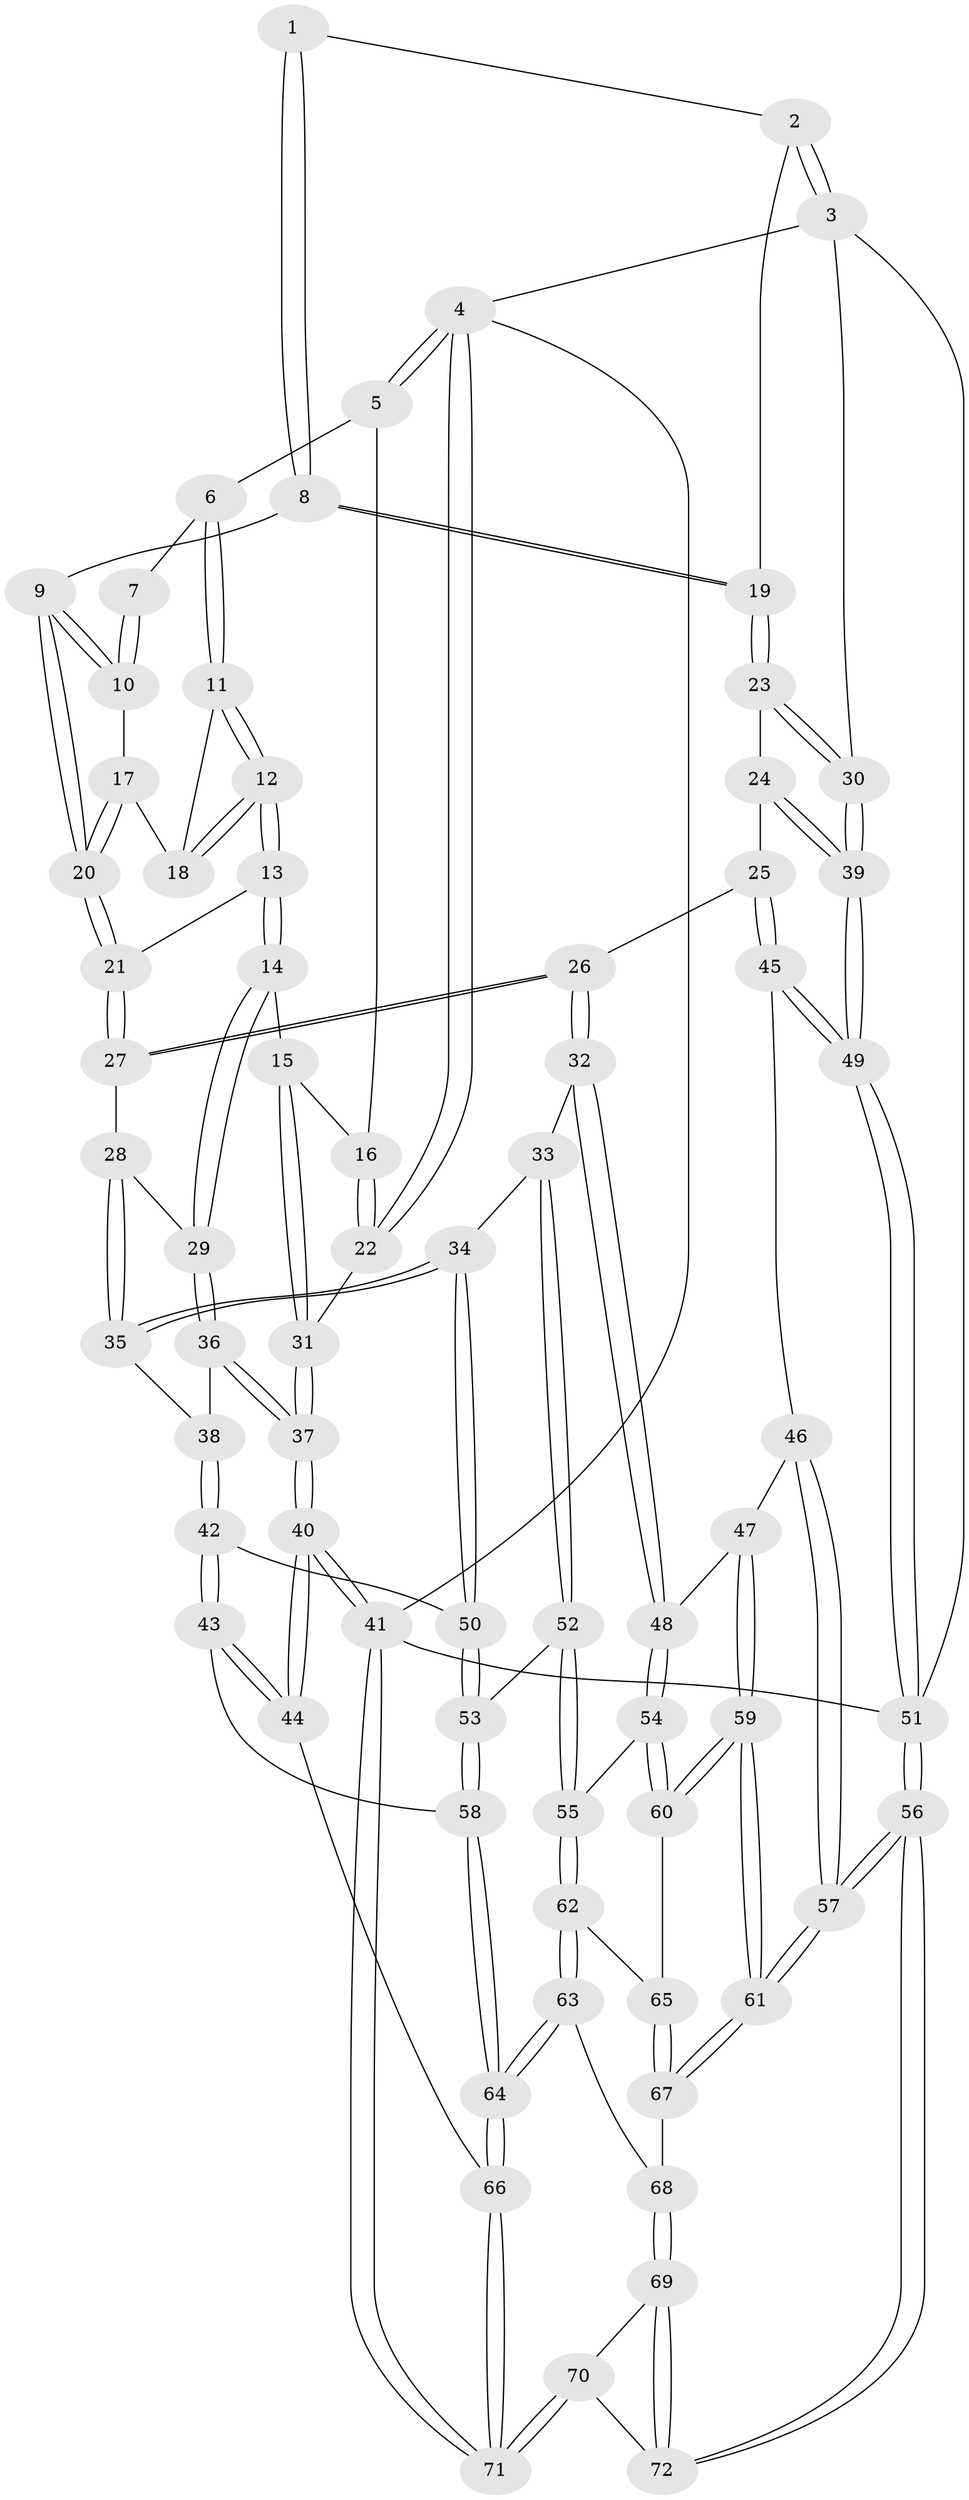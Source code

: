 // coarse degree distribution, {3: 0.45454545454545453, 4: 0.4090909090909091, 5: 0.045454545454545456, 7: 0.045454545454545456, 2: 0.045454545454545456}
// Generated by graph-tools (version 1.1) at 2025/38/03/04/25 23:38:20]
// undirected, 72 vertices, 177 edges
graph export_dot {
  node [color=gray90,style=filled];
  1 [pos="+0.6185361660858181+0"];
  2 [pos="+1+0"];
  3 [pos="+1+0"];
  4 [pos="+0+0"];
  5 [pos="+0.254652504452259+0"];
  6 [pos="+0.3336838925402069+0"];
  7 [pos="+0.5994665830914442+0"];
  8 [pos="+0.7535377845679393+0.14860596453878505"];
  9 [pos="+0.636510719965065+0.11378306004568467"];
  10 [pos="+0.5733974396605958+0.019250114391764828"];
  11 [pos="+0.35583704617322465+0"];
  12 [pos="+0.36039069021264325+0.12620152749773786"];
  13 [pos="+0.3547568511536092+0.1457943788013461"];
  14 [pos="+0.21609256262469315+0.22985690268524356"];
  15 [pos="+0.17838860044075433+0.18847793421937103"];
  16 [pos="+0.17204994551069974+0.04549866611746743"];
  17 [pos="+0.507085604992357+0.0729176052187296"];
  18 [pos="+0.47293010537813895+0.061252072292099044"];
  19 [pos="+0.7766547490255032+0.16733733107602217"];
  20 [pos="+0.5076785369147052+0.1946012126939169"];
  21 [pos="+0.5035062181739313+0.20179335413631402"];
  22 [pos="+0+0"];
  23 [pos="+0.810640873484624+0.23914732901492466"];
  24 [pos="+0.8134546487766904+0.2718359316823993"];
  25 [pos="+0.7899370255035328+0.3027580935121315"];
  26 [pos="+0.6008789525702932+0.3210893515674282"];
  27 [pos="+0.5218318674307868+0.2704495262868703"];
  28 [pos="+0.451081484678052+0.3125816089716828"];
  29 [pos="+0.22283812639776515+0.2929403633176048"];
  30 [pos="+1+0"];
  31 [pos="+0+0.14309810290854155"];
  32 [pos="+0.5299916224589273+0.4908693939106109"];
  33 [pos="+0.49455858859327206+0.49349664007761374"];
  34 [pos="+0.4597734866722517+0.49162042952801527"];
  35 [pos="+0.43004312844136117+0.44740363640253317"];
  36 [pos="+0.21872197282288994+0.310604753365204"];
  37 [pos="+0+0.6400883289390685"];
  38 [pos="+0.2734738615276426+0.38209197875050066"];
  39 [pos="+1+0.3448806603548345"];
  40 [pos="+0+0.6996716547520729"];
  41 [pos="+0+1"];
  42 [pos="+0.3013514755740399+0.5567738117653571"];
  43 [pos="+0.20068915544707056+0.6237995018469644"];
  44 [pos="+0.010581550006774527+0.7212376132380662"];
  45 [pos="+0.7903385105956672+0.4655503326358982"];
  46 [pos="+0.7405268055814013+0.5186377277364498"];
  47 [pos="+0.6557063986347659+0.5629737312564344"];
  48 [pos="+0.6097534640489065+0.5583363711115829"];
  49 [pos="+1+0.7676721509743276"];
  50 [pos="+0.38541257922553057+0.5666965999422754"];
  51 [pos="+1+1"];
  52 [pos="+0.4869248421150683+0.6613644698330761"];
  53 [pos="+0.41057785376544936+0.6485801606788744"];
  54 [pos="+0.5443743536776463+0.6591159454615302"];
  55 [pos="+0.5128492727733991+0.6721957201717245"];
  56 [pos="+1+1"];
  57 [pos="+0.892330517565265+0.959101095917157"];
  58 [pos="+0.39356748648014517+0.6799561482816125"];
  59 [pos="+0.6959221826839059+0.750865442188394"];
  60 [pos="+0.5985549767565801+0.7156254283937408"];
  61 [pos="+0.8003881587198178+0.8990153380086987"];
  62 [pos="+0.5086689568249421+0.7030070280037273"];
  63 [pos="+0.43468748514860234+0.8396765996794864"];
  64 [pos="+0.35041337567031217+0.8254673373825462"];
  65 [pos="+0.5548230590585989+0.7555984510895988"];
  66 [pos="+0.2689162065546278+0.851484198899553"];
  67 [pos="+0.5474433185876155+0.8480603854423339"];
  68 [pos="+0.4643296277986693+0.8554452387348167"];
  69 [pos="+0.46510787140531146+0.8605697509289106"];
  70 [pos="+0.40187739363588876+1"];
  71 [pos="+0.3183556841366862+1"];
  72 [pos="+0.618055757531574+1"];
  1 -- 2;
  1 -- 8;
  1 -- 8;
  2 -- 3;
  2 -- 3;
  2 -- 19;
  3 -- 4;
  3 -- 30;
  3 -- 51;
  4 -- 5;
  4 -- 5;
  4 -- 22;
  4 -- 22;
  4 -- 41;
  5 -- 6;
  5 -- 16;
  6 -- 7;
  6 -- 11;
  6 -- 11;
  7 -- 10;
  7 -- 10;
  8 -- 9;
  8 -- 19;
  8 -- 19;
  9 -- 10;
  9 -- 10;
  9 -- 20;
  9 -- 20;
  10 -- 17;
  11 -- 12;
  11 -- 12;
  11 -- 18;
  12 -- 13;
  12 -- 13;
  12 -- 18;
  12 -- 18;
  13 -- 14;
  13 -- 14;
  13 -- 21;
  14 -- 15;
  14 -- 29;
  14 -- 29;
  15 -- 16;
  15 -- 31;
  15 -- 31;
  16 -- 22;
  16 -- 22;
  17 -- 18;
  17 -- 20;
  17 -- 20;
  19 -- 23;
  19 -- 23;
  20 -- 21;
  20 -- 21;
  21 -- 27;
  21 -- 27;
  22 -- 31;
  23 -- 24;
  23 -- 30;
  23 -- 30;
  24 -- 25;
  24 -- 39;
  24 -- 39;
  25 -- 26;
  25 -- 45;
  25 -- 45;
  26 -- 27;
  26 -- 27;
  26 -- 32;
  26 -- 32;
  27 -- 28;
  28 -- 29;
  28 -- 35;
  28 -- 35;
  29 -- 36;
  29 -- 36;
  30 -- 39;
  30 -- 39;
  31 -- 37;
  31 -- 37;
  32 -- 33;
  32 -- 48;
  32 -- 48;
  33 -- 34;
  33 -- 52;
  33 -- 52;
  34 -- 35;
  34 -- 35;
  34 -- 50;
  34 -- 50;
  35 -- 38;
  36 -- 37;
  36 -- 37;
  36 -- 38;
  37 -- 40;
  37 -- 40;
  38 -- 42;
  38 -- 42;
  39 -- 49;
  39 -- 49;
  40 -- 41;
  40 -- 41;
  40 -- 44;
  40 -- 44;
  41 -- 71;
  41 -- 71;
  41 -- 51;
  42 -- 43;
  42 -- 43;
  42 -- 50;
  43 -- 44;
  43 -- 44;
  43 -- 58;
  44 -- 66;
  45 -- 46;
  45 -- 49;
  45 -- 49;
  46 -- 47;
  46 -- 57;
  46 -- 57;
  47 -- 48;
  47 -- 59;
  47 -- 59;
  48 -- 54;
  48 -- 54;
  49 -- 51;
  49 -- 51;
  50 -- 53;
  50 -- 53;
  51 -- 56;
  51 -- 56;
  52 -- 53;
  52 -- 55;
  52 -- 55;
  53 -- 58;
  53 -- 58;
  54 -- 55;
  54 -- 60;
  54 -- 60;
  55 -- 62;
  55 -- 62;
  56 -- 57;
  56 -- 57;
  56 -- 72;
  56 -- 72;
  57 -- 61;
  57 -- 61;
  58 -- 64;
  58 -- 64;
  59 -- 60;
  59 -- 60;
  59 -- 61;
  59 -- 61;
  60 -- 65;
  61 -- 67;
  61 -- 67;
  62 -- 63;
  62 -- 63;
  62 -- 65;
  63 -- 64;
  63 -- 64;
  63 -- 68;
  64 -- 66;
  64 -- 66;
  65 -- 67;
  65 -- 67;
  66 -- 71;
  66 -- 71;
  67 -- 68;
  68 -- 69;
  68 -- 69;
  69 -- 70;
  69 -- 72;
  69 -- 72;
  70 -- 71;
  70 -- 71;
  70 -- 72;
}
